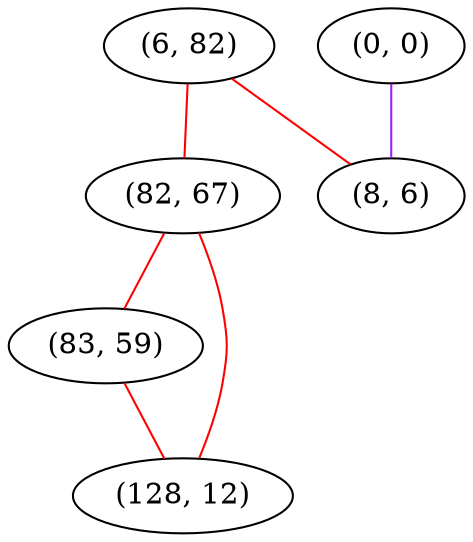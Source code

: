 graph "" {
"(6, 82)";
"(82, 67)";
"(83, 59)";
"(128, 12)";
"(0, 0)";
"(8, 6)";
"(6, 82)" -- "(8, 6)"  [color=red, key=0, weight=1];
"(6, 82)" -- "(82, 67)"  [color=red, key=0, weight=1];
"(82, 67)" -- "(83, 59)"  [color=red, key=0, weight=1];
"(82, 67)" -- "(128, 12)"  [color=red, key=0, weight=1];
"(83, 59)" -- "(128, 12)"  [color=red, key=0, weight=1];
"(0, 0)" -- "(8, 6)"  [color=purple, key=0, weight=4];
}
